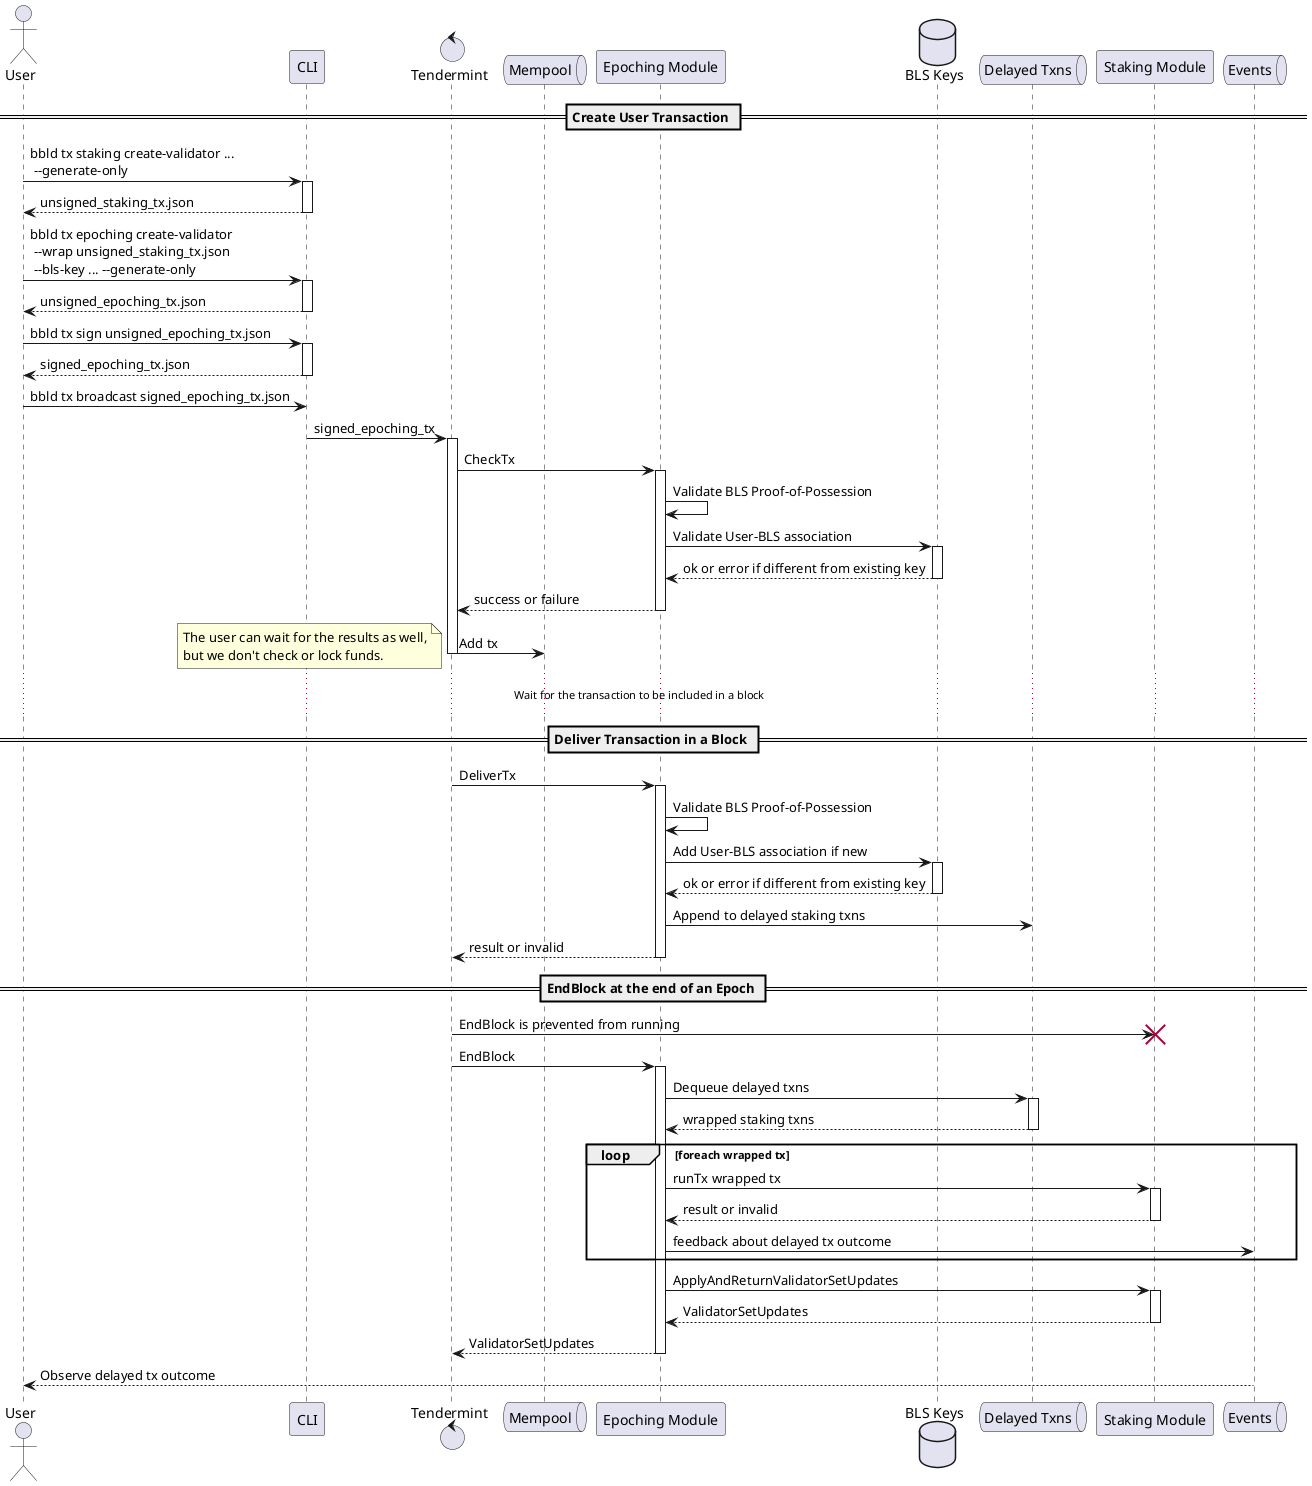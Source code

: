 @startuml Validator Registration
actor       User
participant CLI
control     Tendermint
queue       Mempool
participant "Epoching Module" as epoching
database    "BLS Keys"        as blskeys
queue       "Delayed Txns"    as delayedtx
participant "Staking Module"  as staking
queue       Events

== Create User Transaction ==

User -> CLI ++ : bbld tx staking create-validator ... \n --generate-only
return unsigned_staking_tx.json
User -> CLI ++ : bbld tx epoching create-validator \n ~--wrap unsigned_staking_tx.json \n ~--bls-key ... --generate-only
return unsigned_epoching_tx.json
User -> CLI ++ : bbld tx sign unsigned_epoching_tx.json
return signed_epoching_tx.json
User -> CLI : bbld tx broadcast signed_epoching_tx.json

CLI -> Tendermint ++ : signed_epoching_tx
Tendermint -> epoching ++ : CheckTx
epoching -> epoching : Validate BLS Proof-of-Possession
epoching -> blskeys ++ : Validate User-BLS association
return ok or error if different from existing key
return success or failure
Tendermint -> Mempool : Add tx
deactivate Tendermint
note left
  The user can wait for the results as well,
  but we don't check or lock funds.
end note

... Wait for the transaction to be included in a block ...

== Deliver Transaction in a Block ==

Tendermint -> epoching ++ : DeliverTx
epoching -> epoching : Validate BLS Proof-of-Possession
epoching -> blskeys ++ : Add User-BLS association if new
return ok or error if different from existing key
epoching -> delayedtx : Append to delayed staking txns
return result or invalid

== EndBlock at the end of an Epoch ==

Tendermint -> staking !! : EndBlock is prevented from running
Tendermint -> epoching ++ : EndBlock
epoching -> delayedtx ++ : Dequeue delayed txns
return wrapped staking txns
loop foreach wrapped tx
  epoching -> staking ++ : runTx wrapped tx
  return result or invalid
  epoching -> Events : feedback about delayed tx outcome
end
epoching -> staking ++ : ApplyAndReturnValidatorSetUpdates
return ValidatorSetUpdates
return ValidatorSetUpdates

Events --> User : Observe delayed tx outcome

@enduml
